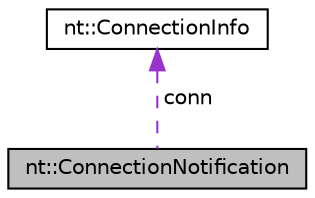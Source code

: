 digraph "nt::ConnectionNotification"
{
  edge [fontname="Helvetica",fontsize="10",labelfontname="Helvetica",labelfontsize="10"];
  node [fontname="Helvetica",fontsize="10",shape=record];
  Node1 [label="nt::ConnectionNotification",height=0.2,width=0.4,color="black", fillcolor="grey75", style="filled", fontcolor="black"];
  Node2 -> Node1 [dir="back",color="darkorchid3",fontsize="10",style="dashed",label=" conn" ,fontname="Helvetica"];
  Node2 [label="nt::ConnectionInfo",height=0.2,width=0.4,color="black", fillcolor="white", style="filled",URL="$structnt_1_1ConnectionInfo.html",tooltip="NetworkTables Connection Information. "];
}
